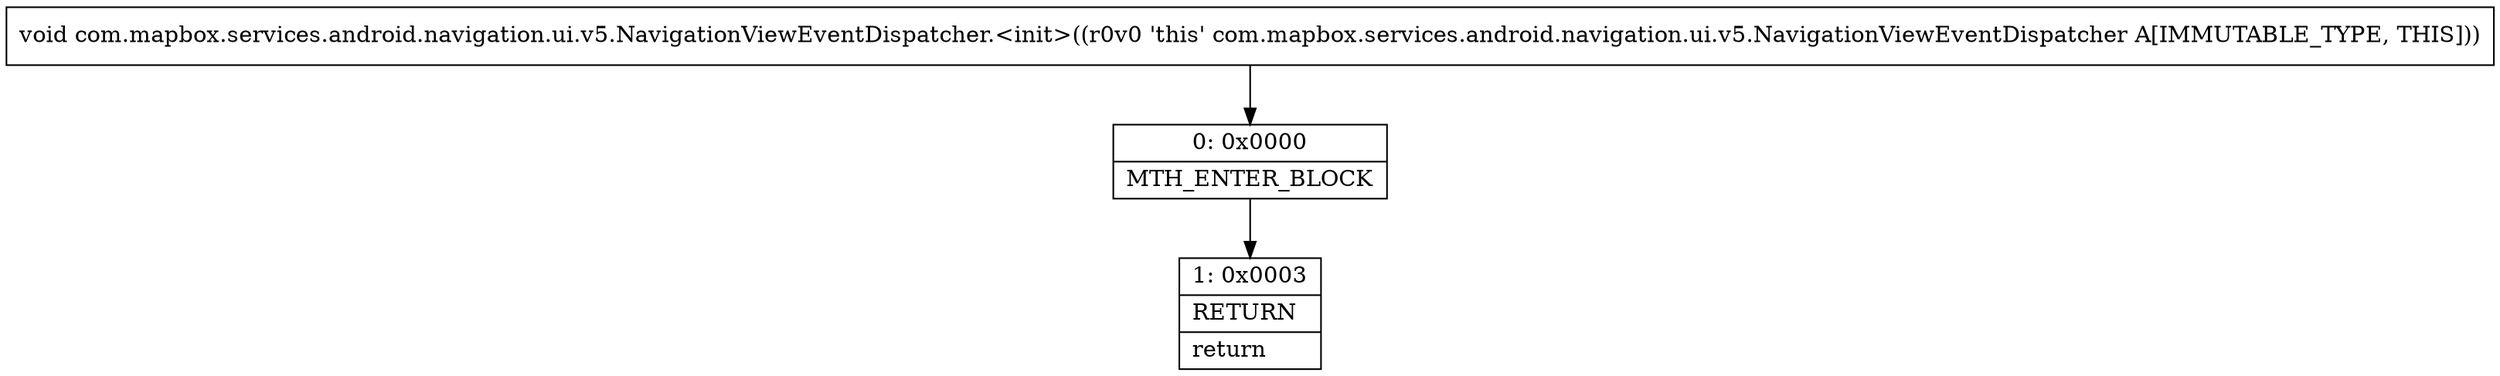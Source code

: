 digraph "CFG forcom.mapbox.services.android.navigation.ui.v5.NavigationViewEventDispatcher.\<init\>()V" {
Node_0 [shape=record,label="{0\:\ 0x0000|MTH_ENTER_BLOCK\l}"];
Node_1 [shape=record,label="{1\:\ 0x0003|RETURN\l|return\l}"];
MethodNode[shape=record,label="{void com.mapbox.services.android.navigation.ui.v5.NavigationViewEventDispatcher.\<init\>((r0v0 'this' com.mapbox.services.android.navigation.ui.v5.NavigationViewEventDispatcher A[IMMUTABLE_TYPE, THIS])) }"];
MethodNode -> Node_0;
Node_0 -> Node_1;
}

